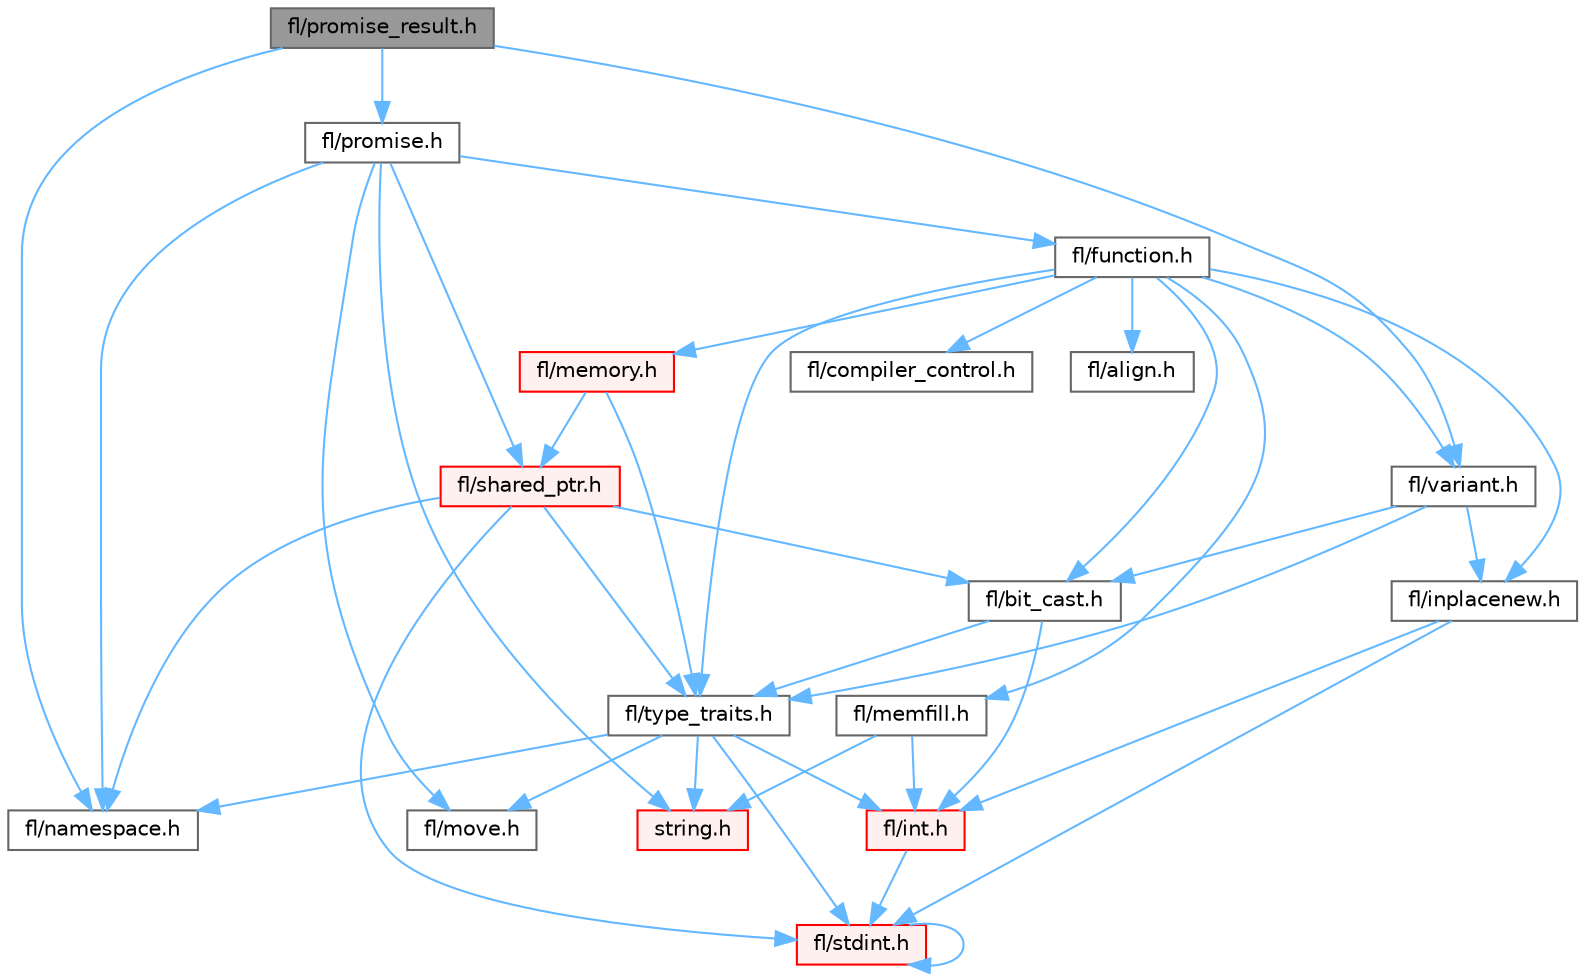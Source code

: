 digraph "fl/promise_result.h"
{
 // INTERACTIVE_SVG=YES
 // LATEX_PDF_SIZE
  bgcolor="transparent";
  edge [fontname=Helvetica,fontsize=10,labelfontname=Helvetica,labelfontsize=10];
  node [fontname=Helvetica,fontsize=10,shape=box,height=0.2,width=0.4];
  Node1 [id="Node000001",label="fl/promise_result.h",height=0.2,width=0.4,color="gray40", fillcolor="grey60", style="filled", fontcolor="black",tooltip="Result type for promise operations with ok() semantics."];
  Node1 -> Node2 [id="edge1_Node000001_Node000002",color="steelblue1",style="solid",tooltip=" "];
  Node2 [id="Node000002",label="fl/namespace.h",height=0.2,width=0.4,color="grey40", fillcolor="white", style="filled",URL="$df/d2a/namespace_8h.html",tooltip="Implements the FastLED namespace macros."];
  Node1 -> Node3 [id="edge2_Node000001_Node000003",color="steelblue1",style="solid",tooltip=" "];
  Node3 [id="Node000003",label="fl/variant.h",height=0.2,width=0.4,color="grey40", fillcolor="white", style="filled",URL="$d6/d10/variant_8h.html",tooltip=" "];
  Node3 -> Node4 [id="edge3_Node000003_Node000004",color="steelblue1",style="solid",tooltip=" "];
  Node4 [id="Node000004",label="fl/inplacenew.h",height=0.2,width=0.4,color="grey40", fillcolor="white", style="filled",URL="$db/d36/inplacenew_8h.html",tooltip=" "];
  Node4 -> Node5 [id="edge4_Node000004_Node000005",color="steelblue1",style="solid",tooltip=" "];
  Node5 [id="Node000005",label="fl/stdint.h",height=0.2,width=0.4,color="red", fillcolor="#FFF0F0", style="filled",URL="$df/dd8/stdint_8h.html",tooltip=" "];
  Node5 -> Node5 [id="edge5_Node000005_Node000005",color="steelblue1",style="solid",tooltip=" "];
  Node4 -> Node7 [id="edge6_Node000004_Node000007",color="steelblue1",style="solid",tooltip=" "];
  Node7 [id="Node000007",label="fl/int.h",height=0.2,width=0.4,color="red", fillcolor="#FFF0F0", style="filled",URL="$d3/d7e/int_8h.html",tooltip=" "];
  Node7 -> Node5 [id="edge7_Node000007_Node000005",color="steelblue1",style="solid",tooltip=" "];
  Node3 -> Node9 [id="edge8_Node000003_Node000009",color="steelblue1",style="solid",tooltip=" "];
  Node9 [id="Node000009",label="fl/type_traits.h",height=0.2,width=0.4,color="grey40", fillcolor="white", style="filled",URL="$df/d63/type__traits_8h.html",tooltip=" "];
  Node9 -> Node10 [id="edge9_Node000009_Node000010",color="steelblue1",style="solid",tooltip=" "];
  Node10 [id="Node000010",label="string.h",height=0.2,width=0.4,color="red", fillcolor="#FFF0F0", style="filled",URL="$da/d66/string_8h.html",tooltip=" "];
  Node9 -> Node5 [id="edge10_Node000009_Node000005",color="steelblue1",style="solid",tooltip=" "];
  Node9 -> Node2 [id="edge11_Node000009_Node000002",color="steelblue1",style="solid",tooltip=" "];
  Node9 -> Node20 [id="edge12_Node000009_Node000020",color="steelblue1",style="solid",tooltip=" "];
  Node20 [id="Node000020",label="fl/move.h",height=0.2,width=0.4,color="grey40", fillcolor="white", style="filled",URL="$d9/d83/move_8h.html",tooltip=" "];
  Node9 -> Node7 [id="edge13_Node000009_Node000007",color="steelblue1",style="solid",tooltip=" "];
  Node3 -> Node34 [id="edge14_Node000003_Node000034",color="steelblue1",style="solid",tooltip=" "];
  Node34 [id="Node000034",label="fl/bit_cast.h",height=0.2,width=0.4,color="grey40", fillcolor="white", style="filled",URL="$df/d72/bit__cast_8h.html",tooltip=" "];
  Node34 -> Node9 [id="edge15_Node000034_Node000009",color="steelblue1",style="solid",tooltip=" "];
  Node34 -> Node7 [id="edge16_Node000034_Node000007",color="steelblue1",style="solid",tooltip=" "];
  Node1 -> Node51 [id="edge17_Node000001_Node000051",color="steelblue1",style="solid",tooltip=" "];
  Node51 [id="Node000051",label="fl/promise.h",height=0.2,width=0.4,color="grey40", fillcolor="white", style="filled",URL="$d6/d17/promise_8h.html",tooltip="Promise-based fluent API for FastLED - standalone async primitives."];
  Node51 -> Node2 [id="edge18_Node000051_Node000002",color="steelblue1",style="solid",tooltip=" "];
  Node51 -> Node52 [id="edge19_Node000051_Node000052",color="steelblue1",style="solid",tooltip=" "];
  Node52 [id="Node000052",label="fl/function.h",height=0.2,width=0.4,color="grey40", fillcolor="white", style="filled",URL="$dd/d67/function_8h.html",tooltip=" "];
  Node52 -> Node21 [id="edge20_Node000052_Node000021",color="steelblue1",style="solid",tooltip=" "];
  Node21 [id="Node000021",label="fl/memory.h",height=0.2,width=0.4,color="red", fillcolor="#FFF0F0", style="filled",URL="$dc/d18/memory_8h.html",tooltip=" "];
  Node21 -> Node40 [id="edge21_Node000021_Node000040",color="steelblue1",style="solid",tooltip=" "];
  Node40 [id="Node000040",label="fl/shared_ptr.h",height=0.2,width=0.4,color="red", fillcolor="#FFF0F0", style="filled",URL="$df/d6a/shared__ptr_8h.html",tooltip=" "];
  Node40 -> Node2 [id="edge22_Node000040_Node000002",color="steelblue1",style="solid",tooltip=" "];
  Node40 -> Node9 [id="edge23_Node000040_Node000009",color="steelblue1",style="solid",tooltip=" "];
  Node40 -> Node5 [id="edge24_Node000040_Node000005",color="steelblue1",style="solid",tooltip=" "];
  Node40 -> Node34 [id="edge25_Node000040_Node000034",color="steelblue1",style="solid",tooltip=" "];
  Node21 -> Node9 [id="edge26_Node000021_Node000009",color="steelblue1",style="solid",tooltip=" "];
  Node52 -> Node9 [id="edge27_Node000052_Node000009",color="steelblue1",style="solid",tooltip=" "];
  Node52 -> Node19 [id="edge28_Node000052_Node000019",color="steelblue1",style="solid",tooltip=" "];
  Node19 [id="Node000019",label="fl/compiler_control.h",height=0.2,width=0.4,color="grey40", fillcolor="white", style="filled",URL="$d4/d54/compiler__control_8h.html",tooltip=" "];
  Node52 -> Node3 [id="edge29_Node000052_Node000003",color="steelblue1",style="solid",tooltip=" "];
  Node52 -> Node32 [id="edge30_Node000052_Node000032",color="steelblue1",style="solid",tooltip=" "];
  Node32 [id="Node000032",label="fl/memfill.h",height=0.2,width=0.4,color="grey40", fillcolor="white", style="filled",URL="$d0/dda/memfill_8h.html",tooltip=" "];
  Node32 -> Node10 [id="edge31_Node000032_Node000010",color="steelblue1",style="solid",tooltip=" "];
  Node32 -> Node7 [id="edge32_Node000032_Node000007",color="steelblue1",style="solid",tooltip=" "];
  Node52 -> Node4 [id="edge33_Node000052_Node000004",color="steelblue1",style="solid",tooltip=" "];
  Node52 -> Node34 [id="edge34_Node000052_Node000034",color="steelblue1",style="solid",tooltip=" "];
  Node52 -> Node43 [id="edge35_Node000052_Node000043",color="steelblue1",style="solid",tooltip=" "];
  Node43 [id="Node000043",label="fl/align.h",height=0.2,width=0.4,color="grey40", fillcolor="white", style="filled",URL="$d1/ddf/align_8h.html",tooltip=" "];
  Node51 -> Node10 [id="edge36_Node000051_Node000010",color="steelblue1",style="solid",tooltip=" "];
  Node51 -> Node40 [id="edge37_Node000051_Node000040",color="steelblue1",style="solid",tooltip=" "];
  Node51 -> Node20 [id="edge38_Node000051_Node000020",color="steelblue1",style="solid",tooltip=" "];
}
